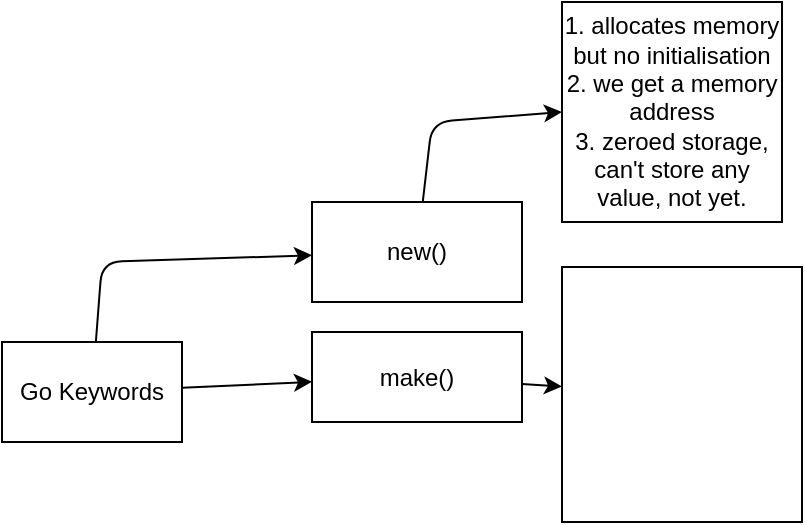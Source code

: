 <mxfile>
    <diagram id="8BZdlMzje6brHeHgmbVH" name="Page-1">
        <mxGraphModel dx="882" dy="518" grid="1" gridSize="10" guides="1" tooltips="1" connect="1" arrows="1" fold="1" page="1" pageScale="1" pageWidth="827" pageHeight="1169" math="0" shadow="0">
            <root>
                <mxCell id="0"/>
                <mxCell id="1" parent="0"/>
                <mxCell id="5" value="" style="edgeStyle=none;html=1;" edge="1" parent="1" source="3" target="4">
                    <mxGeometry relative="1" as="geometry">
                        <Array as="points">
                            <mxPoint x="310" y="370"/>
                        </Array>
                    </mxGeometry>
                </mxCell>
                <mxCell id="13" value="" style="edgeStyle=none;html=1;" edge="1" parent="1" source="3" target="12">
                    <mxGeometry relative="1" as="geometry"/>
                </mxCell>
                <mxCell id="3" value="Go Keywords" style="whiteSpace=wrap;html=1;" vertex="1" parent="1">
                    <mxGeometry x="260" y="410" width="90" height="50" as="geometry"/>
                </mxCell>
                <mxCell id="7" value="" style="edgeStyle=none;html=1;entryX=0;entryY=0.5;entryDx=0;entryDy=0;" edge="1" parent="1" source="4" target="6">
                    <mxGeometry relative="1" as="geometry">
                        <mxPoint x="540" y="300" as="targetPoint"/>
                        <Array as="points">
                            <mxPoint x="475" y="300"/>
                        </Array>
                    </mxGeometry>
                </mxCell>
                <mxCell id="4" value="new()" style="whiteSpace=wrap;html=1;" vertex="1" parent="1">
                    <mxGeometry x="415" y="340" width="105" height="50" as="geometry"/>
                </mxCell>
                <mxCell id="8" style="edgeStyle=none;html=1;" edge="1" parent="1" source="6">
                    <mxGeometry relative="1" as="geometry">
                        <mxPoint x="550" y="300" as="targetPoint"/>
                    </mxGeometry>
                </mxCell>
                <mxCell id="6" value="1. allocates memory but no initialisation&lt;br&gt;2. we get a memory address&lt;br&gt;3. zeroed storage, can't store any value, not yet." style="whiteSpace=wrap;html=1;" vertex="1" parent="1">
                    <mxGeometry x="540" y="240" width="110" height="110" as="geometry"/>
                </mxCell>
                <mxCell id="15" value="" style="edgeStyle=none;html=1;" edge="1" parent="1" source="12" target="14">
                    <mxGeometry relative="1" as="geometry"/>
                </mxCell>
                <mxCell id="12" value="make()" style="whiteSpace=wrap;html=1;" vertex="1" parent="1">
                    <mxGeometry x="415" y="405" width="105" height="45" as="geometry"/>
                </mxCell>
                <mxCell id="14" value="" style="whiteSpace=wrap;html=1;" vertex="1" parent="1">
                    <mxGeometry x="540" y="372.5" width="120" height="127.5" as="geometry"/>
                </mxCell>
            </root>
        </mxGraphModel>
    </diagram>
</mxfile>